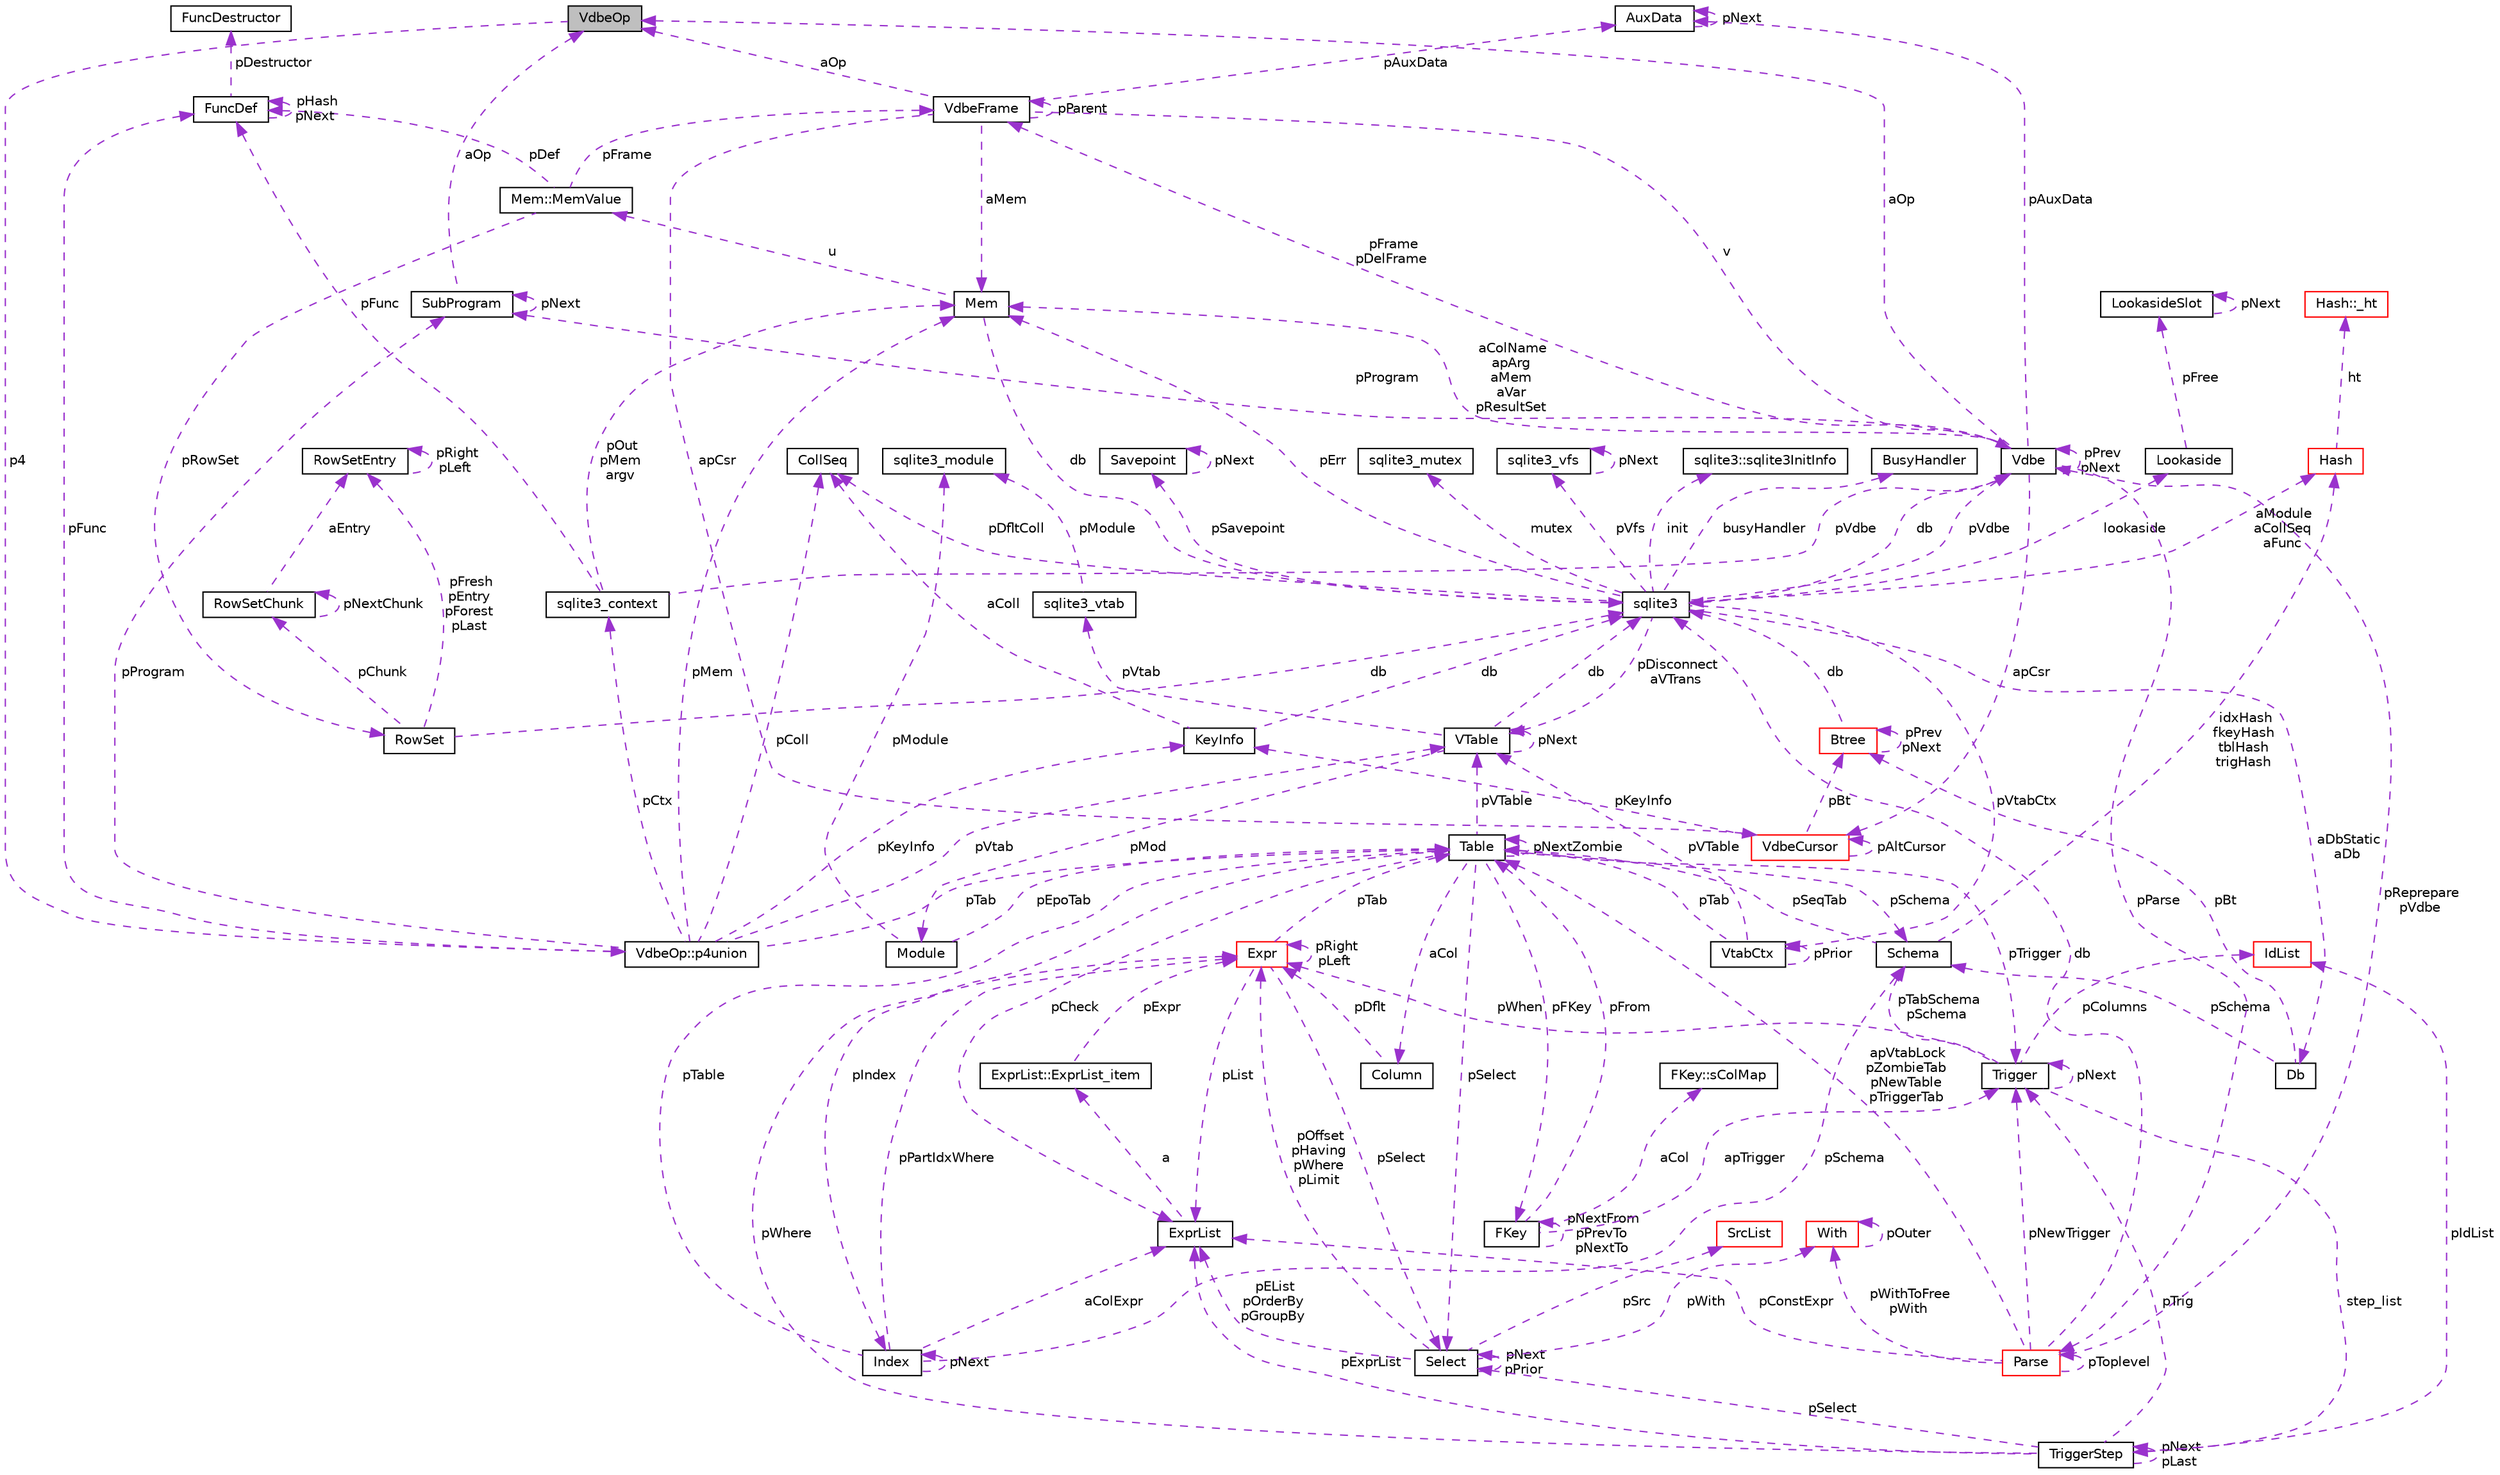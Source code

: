 digraph "VdbeOp"
{
  edge [fontname="Helvetica",fontsize="10",labelfontname="Helvetica",labelfontsize="10"];
  node [fontname="Helvetica",fontsize="10",shape=record];
  Node1 [label="VdbeOp",height=0.2,width=0.4,color="black", fillcolor="grey75", style="filled", fontcolor="black"];
  Node2 -> Node1 [dir="back",color="darkorchid3",fontsize="10",style="dashed",label=" p4" ,fontname="Helvetica"];
  Node2 [label="VdbeOp::p4union",height=0.2,width=0.4,color="black", fillcolor="white", style="filled",URL="$unionVdbeOp_1_1p4union.html"];
  Node3 -> Node2 [dir="back",color="darkorchid3",fontsize="10",style="dashed",label=" pMem" ,fontname="Helvetica"];
  Node3 [label="Mem",height=0.2,width=0.4,color="black", fillcolor="white", style="filled",URL="$structMem.html"];
  Node4 -> Node3 [dir="back",color="darkorchid3",fontsize="10",style="dashed",label=" u" ,fontname="Helvetica"];
  Node4 [label="Mem::MemValue",height=0.2,width=0.4,color="black", fillcolor="white", style="filled",URL="$unionMem_1_1MemValue.html"];
  Node5 -> Node4 [dir="back",color="darkorchid3",fontsize="10",style="dashed",label=" pFrame" ,fontname="Helvetica"];
  Node5 [label="VdbeFrame",height=0.2,width=0.4,color="black", fillcolor="white", style="filled",URL="$structVdbeFrame.html"];
  Node3 -> Node5 [dir="back",color="darkorchid3",fontsize="10",style="dashed",label=" aMem" ,fontname="Helvetica"];
  Node6 -> Node5 [dir="back",color="darkorchid3",fontsize="10",style="dashed",label=" v" ,fontname="Helvetica"];
  Node6 [label="Vdbe",height=0.2,width=0.4,color="black", fillcolor="white", style="filled",URL="$structVdbe.html"];
  Node3 -> Node6 [dir="back",color="darkorchid3",fontsize="10",style="dashed",label=" aColName\napArg\naMem\naVar\npResultSet" ,fontname="Helvetica"];
  Node6 -> Node6 [dir="back",color="darkorchid3",fontsize="10",style="dashed",label=" pPrev\npNext" ,fontname="Helvetica"];
  Node7 -> Node6 [dir="back",color="darkorchid3",fontsize="10",style="dashed",label=" db" ,fontname="Helvetica"];
  Node7 [label="sqlite3",height=0.2,width=0.4,color="black", fillcolor="white", style="filled",URL="$structsqlite3.html"];
  Node3 -> Node7 [dir="back",color="darkorchid3",fontsize="10",style="dashed",label=" pErr" ,fontname="Helvetica"];
  Node6 -> Node7 [dir="back",color="darkorchid3",fontsize="10",style="dashed",label=" pVdbe" ,fontname="Helvetica"];
  Node8 -> Node7 [dir="back",color="darkorchid3",fontsize="10",style="dashed",label=" pSavepoint" ,fontname="Helvetica"];
  Node8 [label="Savepoint",height=0.2,width=0.4,color="black", fillcolor="white", style="filled",URL="$structSavepoint.html"];
  Node8 -> Node8 [dir="back",color="darkorchid3",fontsize="10",style="dashed",label=" pNext" ,fontname="Helvetica"];
  Node9 -> Node7 [dir="back",color="darkorchid3",fontsize="10",style="dashed",label=" lookaside" ,fontname="Helvetica"];
  Node9 [label="Lookaside",height=0.2,width=0.4,color="black", fillcolor="white", style="filled",URL="$structLookaside.html"];
  Node10 -> Node9 [dir="back",color="darkorchid3",fontsize="10",style="dashed",label=" pFree" ,fontname="Helvetica"];
  Node10 [label="LookasideSlot",height=0.2,width=0.4,color="black", fillcolor="white", style="filled",URL="$structLookasideSlot.html"];
  Node10 -> Node10 [dir="back",color="darkorchid3",fontsize="10",style="dashed",label=" pNext" ,fontname="Helvetica"];
  Node11 -> Node7 [dir="back",color="darkorchid3",fontsize="10",style="dashed",label=" mutex" ,fontname="Helvetica"];
  Node11 [label="sqlite3_mutex",height=0.2,width=0.4,color="black", fillcolor="white", style="filled",URL="$structsqlite3__mutex.html"];
  Node12 -> Node7 [dir="back",color="darkorchid3",fontsize="10",style="dashed",label=" pVfs" ,fontname="Helvetica"];
  Node12 [label="sqlite3_vfs",height=0.2,width=0.4,color="black", fillcolor="white", style="filled",URL="$structsqlite3__vfs.html"];
  Node12 -> Node12 [dir="back",color="darkorchid3",fontsize="10",style="dashed",label=" pNext" ,fontname="Helvetica"];
  Node13 -> Node7 [dir="back",color="darkorchid3",fontsize="10",style="dashed",label=" init" ,fontname="Helvetica"];
  Node13 [label="sqlite3::sqlite3InitInfo",height=0.2,width=0.4,color="black", fillcolor="white", style="filled",URL="$structsqlite3_1_1sqlite3InitInfo.html"];
  Node14 -> Node7 [dir="back",color="darkorchid3",fontsize="10",style="dashed",label=" busyHandler" ,fontname="Helvetica"];
  Node14 [label="BusyHandler",height=0.2,width=0.4,color="black", fillcolor="white", style="filled",URL="$structBusyHandler.html"];
  Node15 -> Node7 [dir="back",color="darkorchid3",fontsize="10",style="dashed",label=" pVtabCtx" ,fontname="Helvetica"];
  Node15 [label="VtabCtx",height=0.2,width=0.4,color="black", fillcolor="white", style="filled",URL="$structVtabCtx.html"];
  Node15 -> Node15 [dir="back",color="darkorchid3",fontsize="10",style="dashed",label=" pPrior" ,fontname="Helvetica"];
  Node16 -> Node15 [dir="back",color="darkorchid3",fontsize="10",style="dashed",label=" pVTable" ,fontname="Helvetica"];
  Node16 [label="VTable",height=0.2,width=0.4,color="black", fillcolor="white", style="filled",URL="$structVTable.html"];
  Node7 -> Node16 [dir="back",color="darkorchid3",fontsize="10",style="dashed",label=" db" ,fontname="Helvetica"];
  Node16 -> Node16 [dir="back",color="darkorchid3",fontsize="10",style="dashed",label=" pNext" ,fontname="Helvetica"];
  Node17 -> Node16 [dir="back",color="darkorchid3",fontsize="10",style="dashed",label=" pMod" ,fontname="Helvetica"];
  Node17 [label="Module",height=0.2,width=0.4,color="black", fillcolor="white", style="filled",URL="$structModule.html"];
  Node18 -> Node17 [dir="back",color="darkorchid3",fontsize="10",style="dashed",label=" pModule" ,fontname="Helvetica"];
  Node18 [label="sqlite3_module",height=0.2,width=0.4,color="black", fillcolor="white", style="filled",URL="$structsqlite3__module.html"];
  Node19 -> Node17 [dir="back",color="darkorchid3",fontsize="10",style="dashed",label=" pEpoTab" ,fontname="Helvetica"];
  Node19 [label="Table",height=0.2,width=0.4,color="black", fillcolor="white", style="filled",URL="$structTable.html"];
  Node20 -> Node19 [dir="back",color="darkorchid3",fontsize="10",style="dashed",label=" pSchema" ,fontname="Helvetica"];
  Node20 [label="Schema",height=0.2,width=0.4,color="black", fillcolor="white", style="filled",URL="$structSchema.html"];
  Node19 -> Node20 [dir="back",color="darkorchid3",fontsize="10",style="dashed",label=" pSeqTab" ,fontname="Helvetica"];
  Node21 -> Node20 [dir="back",color="darkorchid3",fontsize="10",style="dashed",label=" idxHash\nfkeyHash\ntblHash\ntrigHash" ,fontname="Helvetica"];
  Node21 [label="Hash",height=0.2,width=0.4,color="red", fillcolor="white", style="filled",URL="$structHash.html"];
  Node22 -> Node21 [dir="back",color="darkorchid3",fontsize="10",style="dashed",label=" ht" ,fontname="Helvetica"];
  Node22 [label="Hash::_ht",height=0.2,width=0.4,color="red", fillcolor="white", style="filled",URL="$structHash_1_1__ht.html"];
  Node23 -> Node19 [dir="back",color="darkorchid3",fontsize="10",style="dashed",label=" aCol" ,fontname="Helvetica"];
  Node23 [label="Column",height=0.2,width=0.4,color="black", fillcolor="white", style="filled",URL="$structColumn.html"];
  Node24 -> Node23 [dir="back",color="darkorchid3",fontsize="10",style="dashed",label=" pDflt" ,fontname="Helvetica"];
  Node24 [label="Expr",height=0.2,width=0.4,color="red", fillcolor="white", style="filled",URL="$structExpr.html"];
  Node24 -> Node24 [dir="back",color="darkorchid3",fontsize="10",style="dashed",label=" pRight\npLeft" ,fontname="Helvetica"];
  Node19 -> Node24 [dir="back",color="darkorchid3",fontsize="10",style="dashed",label=" pTab" ,fontname="Helvetica"];
  Node25 -> Node24 [dir="back",color="darkorchid3",fontsize="10",style="dashed",label=" pSelect" ,fontname="Helvetica"];
  Node25 [label="Select",height=0.2,width=0.4,color="black", fillcolor="white", style="filled",URL="$structSelect.html"];
  Node24 -> Node25 [dir="back",color="darkorchid3",fontsize="10",style="dashed",label=" pOffset\npHaving\npWhere\npLimit" ,fontname="Helvetica"];
  Node26 -> Node25 [dir="back",color="darkorchid3",fontsize="10",style="dashed",label=" pWith" ,fontname="Helvetica"];
  Node26 [label="With",height=0.2,width=0.4,color="red", fillcolor="white", style="filled",URL="$structWith.html"];
  Node26 -> Node26 [dir="back",color="darkorchid3",fontsize="10",style="dashed",label=" pOuter" ,fontname="Helvetica"];
  Node25 -> Node25 [dir="back",color="darkorchid3",fontsize="10",style="dashed",label=" pNext\npPrior" ,fontname="Helvetica"];
  Node27 -> Node25 [dir="back",color="darkorchid3",fontsize="10",style="dashed",label=" pSrc" ,fontname="Helvetica"];
  Node27 [label="SrcList",height=0.2,width=0.4,color="red", fillcolor="white", style="filled",URL="$structSrcList.html"];
  Node28 -> Node25 [dir="back",color="darkorchid3",fontsize="10",style="dashed",label=" pEList\npOrderBy\npGroupBy" ,fontname="Helvetica"];
  Node28 [label="ExprList",height=0.2,width=0.4,color="black", fillcolor="white", style="filled",URL="$structExprList.html"];
  Node29 -> Node28 [dir="back",color="darkorchid3",fontsize="10",style="dashed",label=" a" ,fontname="Helvetica"];
  Node29 [label="ExprList::ExprList_item",height=0.2,width=0.4,color="black", fillcolor="white", style="filled",URL="$structExprList_1_1ExprList__item.html"];
  Node24 -> Node29 [dir="back",color="darkorchid3",fontsize="10",style="dashed",label=" pExpr" ,fontname="Helvetica"];
  Node28 -> Node24 [dir="back",color="darkorchid3",fontsize="10",style="dashed",label=" pList" ,fontname="Helvetica"];
  Node30 -> Node19 [dir="back",color="darkorchid3",fontsize="10",style="dashed",label=" pFKey" ,fontname="Helvetica"];
  Node30 [label="FKey",height=0.2,width=0.4,color="black", fillcolor="white", style="filled",URL="$structFKey.html"];
  Node31 -> Node30 [dir="back",color="darkorchid3",fontsize="10",style="dashed",label=" aCol" ,fontname="Helvetica"];
  Node31 [label="FKey::sColMap",height=0.2,width=0.4,color="black", fillcolor="white", style="filled",URL="$structFKey_1_1sColMap.html"];
  Node30 -> Node30 [dir="back",color="darkorchid3",fontsize="10",style="dashed",label=" pNextFrom\npPrevTo\npNextTo" ,fontname="Helvetica"];
  Node19 -> Node30 [dir="back",color="darkorchid3",fontsize="10",style="dashed",label=" pFrom" ,fontname="Helvetica"];
  Node32 -> Node30 [dir="back",color="darkorchid3",fontsize="10",style="dashed",label=" apTrigger" ,fontname="Helvetica"];
  Node32 [label="Trigger",height=0.2,width=0.4,color="black", fillcolor="white", style="filled",URL="$structTrigger.html"];
  Node33 -> Node32 [dir="back",color="darkorchid3",fontsize="10",style="dashed",label=" step_list" ,fontname="Helvetica"];
  Node33 [label="TriggerStep",height=0.2,width=0.4,color="black", fillcolor="white", style="filled",URL="$structTriggerStep.html"];
  Node33 -> Node33 [dir="back",color="darkorchid3",fontsize="10",style="dashed",label=" pNext\npLast" ,fontname="Helvetica"];
  Node24 -> Node33 [dir="back",color="darkorchid3",fontsize="10",style="dashed",label=" pWhere" ,fontname="Helvetica"];
  Node34 -> Node33 [dir="back",color="darkorchid3",fontsize="10",style="dashed",label=" pIdList" ,fontname="Helvetica"];
  Node34 [label="IdList",height=0.2,width=0.4,color="red", fillcolor="white", style="filled",URL="$structIdList.html"];
  Node25 -> Node33 [dir="back",color="darkorchid3",fontsize="10",style="dashed",label=" pSelect" ,fontname="Helvetica"];
  Node32 -> Node33 [dir="back",color="darkorchid3",fontsize="10",style="dashed",label=" pTrig" ,fontname="Helvetica"];
  Node28 -> Node33 [dir="back",color="darkorchid3",fontsize="10",style="dashed",label=" pExprList" ,fontname="Helvetica"];
  Node20 -> Node32 [dir="back",color="darkorchid3",fontsize="10",style="dashed",label=" pTabSchema\npSchema" ,fontname="Helvetica"];
  Node24 -> Node32 [dir="back",color="darkorchid3",fontsize="10",style="dashed",label=" pWhen" ,fontname="Helvetica"];
  Node34 -> Node32 [dir="back",color="darkorchid3",fontsize="10",style="dashed",label=" pColumns" ,fontname="Helvetica"];
  Node32 -> Node32 [dir="back",color="darkorchid3",fontsize="10",style="dashed",label=" pNext" ,fontname="Helvetica"];
  Node16 -> Node19 [dir="back",color="darkorchid3",fontsize="10",style="dashed",label=" pVTable" ,fontname="Helvetica"];
  Node19 -> Node19 [dir="back",color="darkorchid3",fontsize="10",style="dashed",label=" pNextZombie" ,fontname="Helvetica"];
  Node32 -> Node19 [dir="back",color="darkorchid3",fontsize="10",style="dashed",label=" pTrigger" ,fontname="Helvetica"];
  Node25 -> Node19 [dir="back",color="darkorchid3",fontsize="10",style="dashed",label=" pSelect" ,fontname="Helvetica"];
  Node28 -> Node19 [dir="back",color="darkorchid3",fontsize="10",style="dashed",label=" pCheck" ,fontname="Helvetica"];
  Node35 -> Node19 [dir="back",color="darkorchid3",fontsize="10",style="dashed",label=" pIndex" ,fontname="Helvetica"];
  Node35 [label="Index",height=0.2,width=0.4,color="black", fillcolor="white", style="filled",URL="$structIndex.html"];
  Node20 -> Node35 [dir="back",color="darkorchid3",fontsize="10",style="dashed",label=" pSchema" ,fontname="Helvetica"];
  Node24 -> Node35 [dir="back",color="darkorchid3",fontsize="10",style="dashed",label=" pPartIdxWhere" ,fontname="Helvetica"];
  Node19 -> Node35 [dir="back",color="darkorchid3",fontsize="10",style="dashed",label=" pTable" ,fontname="Helvetica"];
  Node28 -> Node35 [dir="back",color="darkorchid3",fontsize="10",style="dashed",label=" aColExpr" ,fontname="Helvetica"];
  Node35 -> Node35 [dir="back",color="darkorchid3",fontsize="10",style="dashed",label=" pNext" ,fontname="Helvetica"];
  Node36 -> Node16 [dir="back",color="darkorchid3",fontsize="10",style="dashed",label=" pVtab" ,fontname="Helvetica"];
  Node36 [label="sqlite3_vtab",height=0.2,width=0.4,color="black", fillcolor="white", style="filled",URL="$structsqlite3__vtab.html"];
  Node18 -> Node36 [dir="back",color="darkorchid3",fontsize="10",style="dashed",label=" pModule" ,fontname="Helvetica"];
  Node19 -> Node15 [dir="back",color="darkorchid3",fontsize="10",style="dashed",label=" pTab" ,fontname="Helvetica"];
  Node37 -> Node7 [dir="back",color="darkorchid3",fontsize="10",style="dashed",label=" pDfltColl" ,fontname="Helvetica"];
  Node37 [label="CollSeq",height=0.2,width=0.4,color="black", fillcolor="white", style="filled",URL="$structCollSeq.html"];
  Node16 -> Node7 [dir="back",color="darkorchid3",fontsize="10",style="dashed",label=" pDisconnect\naVTrans" ,fontname="Helvetica"];
  Node38 -> Node7 [dir="back",color="darkorchid3",fontsize="10",style="dashed",label=" aDbStatic\naDb" ,fontname="Helvetica"];
  Node38 [label="Db",height=0.2,width=0.4,color="black", fillcolor="white", style="filled",URL="$structDb.html"];
  Node20 -> Node38 [dir="back",color="darkorchid3",fontsize="10",style="dashed",label=" pSchema" ,fontname="Helvetica"];
  Node39 -> Node38 [dir="back",color="darkorchid3",fontsize="10",style="dashed",label=" pBt" ,fontname="Helvetica"];
  Node39 [label="Btree",height=0.2,width=0.4,color="red", fillcolor="white", style="filled",URL="$structBtree.html"];
  Node7 -> Node39 [dir="back",color="darkorchid3",fontsize="10",style="dashed",label=" db" ,fontname="Helvetica"];
  Node39 -> Node39 [dir="back",color="darkorchid3",fontsize="10",style="dashed",label=" pPrev\npNext" ,fontname="Helvetica"];
  Node21 -> Node7 [dir="back",color="darkorchid3",fontsize="10",style="dashed",label=" aModule\naCollSeq\naFunc" ,fontname="Helvetica"];
  Node5 -> Node6 [dir="back",color="darkorchid3",fontsize="10",style="dashed",label=" pFrame\npDelFrame" ,fontname="Helvetica"];
  Node40 -> Node6 [dir="back",color="darkorchid3",fontsize="10",style="dashed",label=" pAuxData" ,fontname="Helvetica"];
  Node40 [label="AuxData",height=0.2,width=0.4,color="black", fillcolor="white", style="filled",URL="$structAuxData.html"];
  Node40 -> Node40 [dir="back",color="darkorchid3",fontsize="10",style="dashed",label=" pNext" ,fontname="Helvetica"];
  Node41 -> Node6 [dir="back",color="darkorchid3",fontsize="10",style="dashed",label=" pProgram" ,fontname="Helvetica"];
  Node41 [label="SubProgram",height=0.2,width=0.4,color="black", fillcolor="white", style="filled",URL="$structSubProgram.html"];
  Node41 -> Node41 [dir="back",color="darkorchid3",fontsize="10",style="dashed",label=" pNext" ,fontname="Helvetica"];
  Node1 -> Node41 [dir="back",color="darkorchid3",fontsize="10",style="dashed",label=" aOp" ,fontname="Helvetica"];
  Node42 -> Node6 [dir="back",color="darkorchid3",fontsize="10",style="dashed",label=" apCsr" ,fontname="Helvetica"];
  Node42 [label="VdbeCursor",height=0.2,width=0.4,color="red", fillcolor="white", style="filled",URL="$structVdbeCursor.html"];
  Node42 -> Node42 [dir="back",color="darkorchid3",fontsize="10",style="dashed",label=" pAltCursor" ,fontname="Helvetica"];
  Node43 -> Node42 [dir="back",color="darkorchid3",fontsize="10",style="dashed",label=" pKeyInfo" ,fontname="Helvetica"];
  Node43 [label="KeyInfo",height=0.2,width=0.4,color="black", fillcolor="white", style="filled",URL="$structKeyInfo.html"];
  Node7 -> Node43 [dir="back",color="darkorchid3",fontsize="10",style="dashed",label=" db" ,fontname="Helvetica"];
  Node37 -> Node43 [dir="back",color="darkorchid3",fontsize="10",style="dashed",label=" aColl" ,fontname="Helvetica"];
  Node39 -> Node42 [dir="back",color="darkorchid3",fontsize="10",style="dashed",label=" pBt" ,fontname="Helvetica"];
  Node44 -> Node6 [dir="back",color="darkorchid3",fontsize="10",style="dashed",label=" pParse" ,fontname="Helvetica"];
  Node44 [label="Parse",height=0.2,width=0.4,color="red", fillcolor="white", style="filled",URL="$structParse.html"];
  Node6 -> Node44 [dir="back",color="darkorchid3",fontsize="10",style="dashed",label=" pReprepare\npVdbe" ,fontname="Helvetica"];
  Node7 -> Node44 [dir="back",color="darkorchid3",fontsize="10",style="dashed",label=" db" ,fontname="Helvetica"];
  Node26 -> Node44 [dir="back",color="darkorchid3",fontsize="10",style="dashed",label=" pWithToFree\npWith" ,fontname="Helvetica"];
  Node19 -> Node44 [dir="back",color="darkorchid3",fontsize="10",style="dashed",label=" apVtabLock\npZombieTab\npNewTable\npTriggerTab" ,fontname="Helvetica"];
  Node32 -> Node44 [dir="back",color="darkorchid3",fontsize="10",style="dashed",label=" pNewTrigger" ,fontname="Helvetica"];
  Node28 -> Node44 [dir="back",color="darkorchid3",fontsize="10",style="dashed",label=" pConstExpr" ,fontname="Helvetica"];
  Node44 -> Node44 [dir="back",color="darkorchid3",fontsize="10",style="dashed",label=" pToplevel" ,fontname="Helvetica"];
  Node1 -> Node6 [dir="back",color="darkorchid3",fontsize="10",style="dashed",label=" aOp" ,fontname="Helvetica"];
  Node5 -> Node5 [dir="back",color="darkorchid3",fontsize="10",style="dashed",label=" pParent" ,fontname="Helvetica"];
  Node40 -> Node5 [dir="back",color="darkorchid3",fontsize="10",style="dashed",label=" pAuxData" ,fontname="Helvetica"];
  Node42 -> Node5 [dir="back",color="darkorchid3",fontsize="10",style="dashed",label=" apCsr" ,fontname="Helvetica"];
  Node1 -> Node5 [dir="back",color="darkorchid3",fontsize="10",style="dashed",label=" aOp" ,fontname="Helvetica"];
  Node45 -> Node4 [dir="back",color="darkorchid3",fontsize="10",style="dashed",label=" pRowSet" ,fontname="Helvetica"];
  Node45 [label="RowSet",height=0.2,width=0.4,color="black", fillcolor="white", style="filled",URL="$structRowSet.html"];
  Node7 -> Node45 [dir="back",color="darkorchid3",fontsize="10",style="dashed",label=" db" ,fontname="Helvetica"];
  Node46 -> Node45 [dir="back",color="darkorchid3",fontsize="10",style="dashed",label=" pChunk" ,fontname="Helvetica"];
  Node46 [label="RowSetChunk",height=0.2,width=0.4,color="black", fillcolor="white", style="filled",URL="$structRowSetChunk.html"];
  Node46 -> Node46 [dir="back",color="darkorchid3",fontsize="10",style="dashed",label=" pNextChunk" ,fontname="Helvetica"];
  Node47 -> Node46 [dir="back",color="darkorchid3",fontsize="10",style="dashed",label=" aEntry" ,fontname="Helvetica"];
  Node47 [label="RowSetEntry",height=0.2,width=0.4,color="black", fillcolor="white", style="filled",URL="$structRowSetEntry.html"];
  Node47 -> Node47 [dir="back",color="darkorchid3",fontsize="10",style="dashed",label=" pRight\npLeft" ,fontname="Helvetica"];
  Node47 -> Node45 [dir="back",color="darkorchid3",fontsize="10",style="dashed",label=" pFresh\npEntry\npForest\npLast" ,fontname="Helvetica"];
  Node48 -> Node4 [dir="back",color="darkorchid3",fontsize="10",style="dashed",label=" pDef" ,fontname="Helvetica"];
  Node48 [label="FuncDef",height=0.2,width=0.4,color="black", fillcolor="white", style="filled",URL="$structFuncDef.html"];
  Node49 -> Node48 [dir="back",color="darkorchid3",fontsize="10",style="dashed",label=" pDestructor" ,fontname="Helvetica"];
  Node49 [label="FuncDestructor",height=0.2,width=0.4,color="black", fillcolor="white", style="filled",URL="$structFuncDestructor.html"];
  Node48 -> Node48 [dir="back",color="darkorchid3",fontsize="10",style="dashed",label=" pHash\npNext" ,fontname="Helvetica"];
  Node7 -> Node3 [dir="back",color="darkorchid3",fontsize="10",style="dashed",label=" db" ,fontname="Helvetica"];
  Node37 -> Node2 [dir="back",color="darkorchid3",fontsize="10",style="dashed",label=" pColl" ,fontname="Helvetica"];
  Node16 -> Node2 [dir="back",color="darkorchid3",fontsize="10",style="dashed",label=" pVtab" ,fontname="Helvetica"];
  Node19 -> Node2 [dir="back",color="darkorchid3",fontsize="10",style="dashed",label=" pTab" ,fontname="Helvetica"];
  Node41 -> Node2 [dir="back",color="darkorchid3",fontsize="10",style="dashed",label=" pProgram" ,fontname="Helvetica"];
  Node43 -> Node2 [dir="back",color="darkorchid3",fontsize="10",style="dashed",label=" pKeyInfo" ,fontname="Helvetica"];
  Node50 -> Node2 [dir="back",color="darkorchid3",fontsize="10",style="dashed",label=" pCtx" ,fontname="Helvetica"];
  Node50 [label="sqlite3_context",height=0.2,width=0.4,color="black", fillcolor="white", style="filled",URL="$structsqlite3__context.html"];
  Node6 -> Node50 [dir="back",color="darkorchid3",fontsize="10",style="dashed",label=" pVdbe" ,fontname="Helvetica"];
  Node3 -> Node50 [dir="back",color="darkorchid3",fontsize="10",style="dashed",label=" pOut\npMem\nargv" ,fontname="Helvetica"];
  Node48 -> Node50 [dir="back",color="darkorchid3",fontsize="10",style="dashed",label=" pFunc" ,fontname="Helvetica"];
  Node48 -> Node2 [dir="back",color="darkorchid3",fontsize="10",style="dashed",label=" pFunc" ,fontname="Helvetica"];
}
